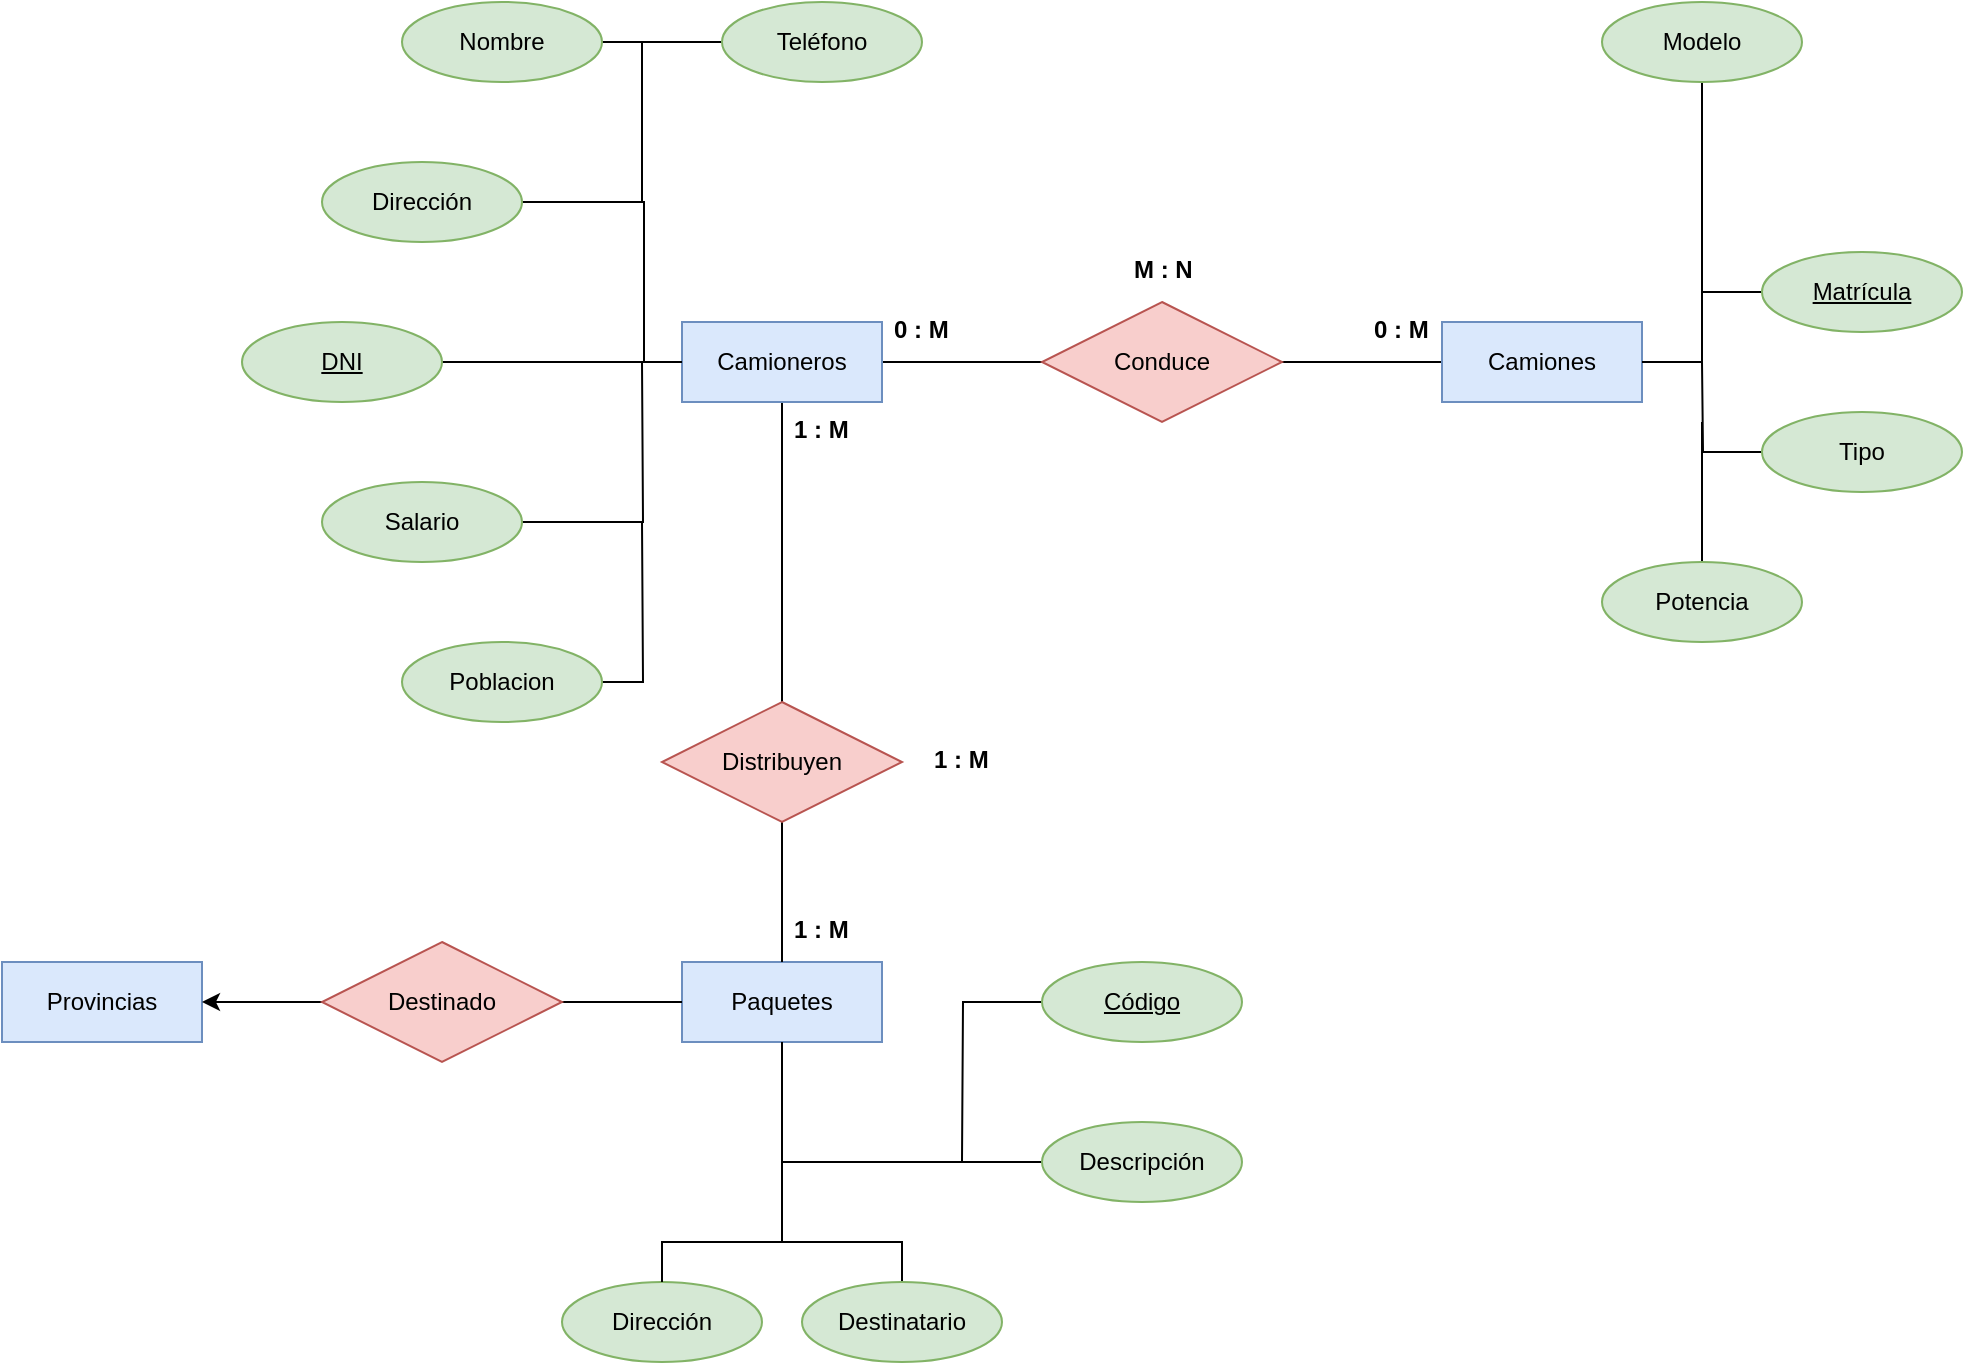 <mxfile version="24.2.3" type="github">
  <diagram name="Página-1" id="A6UTQsXR4WOYyP9YNax3">
    <mxGraphModel dx="1511" dy="433" grid="1" gridSize="10" guides="1" tooltips="1" connect="1" arrows="1" fold="1" page="1" pageScale="1" pageWidth="827" pageHeight="1169" math="0" shadow="0">
      <root>
        <mxCell id="0" />
        <mxCell id="1" parent="0" />
        <mxCell id="DYH44lRPEEH99EMnSpqd-9" value="" style="edgeStyle=orthogonalEdgeStyle;rounded=0;orthogonalLoop=1;jettySize=auto;html=1;endArrow=none;endFill=0;" edge="1" parent="1" source="DYH44lRPEEH99EMnSpqd-3" target="DYH44lRPEEH99EMnSpqd-8">
          <mxGeometry relative="1" as="geometry" />
        </mxCell>
        <mxCell id="DYH44lRPEEH99EMnSpqd-36" style="edgeStyle=orthogonalEdgeStyle;rounded=0;orthogonalLoop=1;jettySize=auto;html=1;entryX=0.5;entryY=0;entryDx=0;entryDy=0;endArrow=none;endFill=0;" edge="1" parent="1" source="DYH44lRPEEH99EMnSpqd-3" target="DYH44lRPEEH99EMnSpqd-35">
          <mxGeometry relative="1" as="geometry" />
        </mxCell>
        <mxCell id="DYH44lRPEEH99EMnSpqd-3" value="Camioneros" style="whiteSpace=wrap;html=1;align=center;fillColor=#dae8fc;strokeColor=#6c8ebf;" vertex="1" parent="1">
          <mxGeometry x="220" y="440" width="100" height="40" as="geometry" />
        </mxCell>
        <mxCell id="DYH44lRPEEH99EMnSpqd-10" value="" style="edgeStyle=orthogonalEdgeStyle;rounded=0;orthogonalLoop=1;jettySize=auto;html=1;endArrow=none;endFill=0;" edge="1" parent="1" source="DYH44lRPEEH99EMnSpqd-4" target="DYH44lRPEEH99EMnSpqd-8">
          <mxGeometry relative="1" as="geometry" />
        </mxCell>
        <mxCell id="DYH44lRPEEH99EMnSpqd-4" value="Camiones" style="whiteSpace=wrap;html=1;align=center;fillColor=#dae8fc;strokeColor=#6c8ebf;" vertex="1" parent="1">
          <mxGeometry x="600" y="440" width="100" height="40" as="geometry" />
        </mxCell>
        <mxCell id="DYH44lRPEEH99EMnSpqd-51" style="edgeStyle=orthogonalEdgeStyle;rounded=0;orthogonalLoop=1;jettySize=auto;html=1;endArrow=none;endFill=0;" edge="1" parent="1" source="DYH44lRPEEH99EMnSpqd-5">
          <mxGeometry relative="1" as="geometry">
            <mxPoint x="270" y="900" as="targetPoint" />
          </mxGeometry>
        </mxCell>
        <mxCell id="DYH44lRPEEH99EMnSpqd-5" value="Paquetes" style="whiteSpace=wrap;html=1;align=center;fillColor=#dae8fc;strokeColor=#6c8ebf;" vertex="1" parent="1">
          <mxGeometry x="220" y="760" width="100" height="40" as="geometry" />
        </mxCell>
        <mxCell id="DYH44lRPEEH99EMnSpqd-6" value="Provincias" style="whiteSpace=wrap;html=1;align=center;fillColor=#dae8fc;strokeColor=#6c8ebf;" vertex="1" parent="1">
          <mxGeometry x="-120" y="760" width="100" height="40" as="geometry" />
        </mxCell>
        <mxCell id="DYH44lRPEEH99EMnSpqd-8" value="Conduce" style="shape=rhombus;perimeter=rhombusPerimeter;whiteSpace=wrap;html=1;align=center;fillColor=#f8cecc;strokeColor=#b85450;" vertex="1" parent="1">
          <mxGeometry x="400" y="430" width="120" height="60" as="geometry" />
        </mxCell>
        <mxCell id="DYH44lRPEEH99EMnSpqd-11" value="M : N" style="text;strokeColor=none;fillColor=none;spacingLeft=4;spacingRight=4;overflow=hidden;rotatable=0;points=[[0,0.5],[1,0.5]];portConstraint=eastwest;fontSize=12;whiteSpace=wrap;html=1;fontStyle=1" vertex="1" parent="1">
          <mxGeometry x="440" y="400" width="40" height="30" as="geometry" />
        </mxCell>
        <mxCell id="DYH44lRPEEH99EMnSpqd-19" style="edgeStyle=orthogonalEdgeStyle;rounded=0;orthogonalLoop=1;jettySize=auto;html=1;entryX=0;entryY=0.5;entryDx=0;entryDy=0;endArrow=none;endFill=0;" edge="1" parent="1" source="DYH44lRPEEH99EMnSpqd-12" target="DYH44lRPEEH99EMnSpqd-13">
          <mxGeometry relative="1" as="geometry" />
        </mxCell>
        <mxCell id="DYH44lRPEEH99EMnSpqd-12" value="Nombre" style="ellipse;whiteSpace=wrap;html=1;align=center;fillColor=#d5e8d4;strokeColor=#82b366;" vertex="1" parent="1">
          <mxGeometry x="80" y="280" width="100" height="40" as="geometry" />
        </mxCell>
        <mxCell id="DYH44lRPEEH99EMnSpqd-13" value="Teléfono" style="ellipse;whiteSpace=wrap;html=1;align=center;fillColor=#d5e8d4;strokeColor=#82b366;" vertex="1" parent="1">
          <mxGeometry x="240" y="280" width="100" height="40" as="geometry" />
        </mxCell>
        <mxCell id="DYH44lRPEEH99EMnSpqd-20" style="edgeStyle=orthogonalEdgeStyle;rounded=0;orthogonalLoop=1;jettySize=auto;html=1;endArrow=none;endFill=0;" edge="1" parent="1" source="DYH44lRPEEH99EMnSpqd-14">
          <mxGeometry relative="1" as="geometry">
            <mxPoint x="200" y="460" as="targetPoint" />
            <Array as="points">
              <mxPoint x="201" y="380" />
              <mxPoint x="201" y="460" />
            </Array>
          </mxGeometry>
        </mxCell>
        <mxCell id="DYH44lRPEEH99EMnSpqd-14" value="Dirección" style="ellipse;whiteSpace=wrap;html=1;align=center;fillColor=#d5e8d4;strokeColor=#82b366;" vertex="1" parent="1">
          <mxGeometry x="40" y="360" width="100" height="40" as="geometry" />
        </mxCell>
        <mxCell id="DYH44lRPEEH99EMnSpqd-21" style="edgeStyle=orthogonalEdgeStyle;rounded=0;orthogonalLoop=1;jettySize=auto;html=1;endArrow=none;endFill=0;" edge="1" parent="1" source="DYH44lRPEEH99EMnSpqd-15">
          <mxGeometry relative="1" as="geometry">
            <mxPoint x="200" y="460" as="targetPoint" />
          </mxGeometry>
        </mxCell>
        <mxCell id="DYH44lRPEEH99EMnSpqd-15" value="Salario" style="ellipse;whiteSpace=wrap;html=1;align=center;fillColor=#d5e8d4;strokeColor=#82b366;" vertex="1" parent="1">
          <mxGeometry x="40" y="520" width="100" height="40" as="geometry" />
        </mxCell>
        <mxCell id="DYH44lRPEEH99EMnSpqd-22" style="edgeStyle=orthogonalEdgeStyle;rounded=0;orthogonalLoop=1;jettySize=auto;html=1;endArrow=none;endFill=0;" edge="1" parent="1" source="DYH44lRPEEH99EMnSpqd-16">
          <mxGeometry relative="1" as="geometry">
            <mxPoint x="200" y="540" as="targetPoint" />
          </mxGeometry>
        </mxCell>
        <mxCell id="DYH44lRPEEH99EMnSpqd-16" value="Poblacion" style="ellipse;whiteSpace=wrap;html=1;align=center;fillColor=#d5e8d4;strokeColor=#82b366;" vertex="1" parent="1">
          <mxGeometry x="80" y="600" width="100" height="40" as="geometry" />
        </mxCell>
        <mxCell id="DYH44lRPEEH99EMnSpqd-18" style="edgeStyle=orthogonalEdgeStyle;rounded=0;orthogonalLoop=1;jettySize=auto;html=1;entryX=0;entryY=0.5;entryDx=0;entryDy=0;endArrow=none;endFill=0;" edge="1" parent="1" source="DYH44lRPEEH99EMnSpqd-17" target="DYH44lRPEEH99EMnSpqd-3">
          <mxGeometry relative="1" as="geometry" />
        </mxCell>
        <mxCell id="DYH44lRPEEH99EMnSpqd-17" value="DNI" style="ellipse;whiteSpace=wrap;html=1;align=center;fontStyle=4;fillColor=#d5e8d4;strokeColor=#82b366;" vertex="1" parent="1">
          <mxGeometry y="440" width="100" height="40" as="geometry" />
        </mxCell>
        <mxCell id="DYH44lRPEEH99EMnSpqd-24" value="" style="endArrow=none;html=1;rounded=0;" edge="1" parent="1">
          <mxGeometry relative="1" as="geometry">
            <mxPoint x="200" y="300" as="sourcePoint" />
            <mxPoint x="200" y="380" as="targetPoint" />
          </mxGeometry>
        </mxCell>
        <mxCell id="DYH44lRPEEH99EMnSpqd-25" value="0 : M" style="text;strokeColor=none;fillColor=none;spacingLeft=4;spacingRight=4;overflow=hidden;rotatable=0;points=[[0,0.5],[1,0.5]];portConstraint=eastwest;fontSize=12;whiteSpace=wrap;html=1;fontStyle=1" vertex="1" parent="1">
          <mxGeometry x="560" y="430" width="40" height="30" as="geometry" />
        </mxCell>
        <mxCell id="DYH44lRPEEH99EMnSpqd-26" value="0 : M" style="text;strokeColor=none;fillColor=none;spacingLeft=4;spacingRight=4;overflow=hidden;rotatable=0;points=[[0,0.5],[1,0.5]];portConstraint=eastwest;fontSize=12;whiteSpace=wrap;html=1;fontStyle=1" vertex="1" parent="1">
          <mxGeometry x="320" y="430" width="40" height="30" as="geometry" />
        </mxCell>
        <mxCell id="DYH44lRPEEH99EMnSpqd-31" style="edgeStyle=orthogonalEdgeStyle;rounded=0;orthogonalLoop=1;jettySize=auto;html=1;entryX=1;entryY=0.5;entryDx=0;entryDy=0;endArrow=none;endFill=0;" edge="1" parent="1" source="DYH44lRPEEH99EMnSpqd-27" target="DYH44lRPEEH99EMnSpqd-4">
          <mxGeometry relative="1" as="geometry" />
        </mxCell>
        <mxCell id="DYH44lRPEEH99EMnSpqd-27" value="Matrícula" style="ellipse;whiteSpace=wrap;html=1;align=center;fontStyle=4;fillColor=#d5e8d4;strokeColor=#82b366;" vertex="1" parent="1">
          <mxGeometry x="760" y="405" width="100" height="40" as="geometry" />
        </mxCell>
        <mxCell id="DYH44lRPEEH99EMnSpqd-33" style="edgeStyle=orthogonalEdgeStyle;rounded=0;orthogonalLoop=1;jettySize=auto;html=1;endArrow=none;endFill=0;" edge="1" parent="1" source="DYH44lRPEEH99EMnSpqd-28">
          <mxGeometry relative="1" as="geometry">
            <mxPoint x="730" y="440" as="targetPoint" />
            <Array as="points">
              <mxPoint x="730" y="420" />
            </Array>
          </mxGeometry>
        </mxCell>
        <mxCell id="DYH44lRPEEH99EMnSpqd-28" value="Modelo" style="ellipse;whiteSpace=wrap;html=1;align=center;fillColor=#d5e8d4;strokeColor=#82b366;" vertex="1" parent="1">
          <mxGeometry x="680" y="280" width="100" height="40" as="geometry" />
        </mxCell>
        <mxCell id="DYH44lRPEEH99EMnSpqd-32" style="edgeStyle=orthogonalEdgeStyle;rounded=0;orthogonalLoop=1;jettySize=auto;html=1;endArrow=none;endFill=0;" edge="1" parent="1" source="DYH44lRPEEH99EMnSpqd-29">
          <mxGeometry relative="1" as="geometry">
            <mxPoint x="730" y="460" as="targetPoint" />
          </mxGeometry>
        </mxCell>
        <mxCell id="DYH44lRPEEH99EMnSpqd-29" value="Tipo" style="ellipse;whiteSpace=wrap;html=1;align=center;fillColor=#d5e8d4;strokeColor=#82b366;" vertex="1" parent="1">
          <mxGeometry x="760" y="485" width="100" height="40" as="geometry" />
        </mxCell>
        <mxCell id="DYH44lRPEEH99EMnSpqd-34" style="edgeStyle=orthogonalEdgeStyle;rounded=0;orthogonalLoop=1;jettySize=auto;html=1;endArrow=none;endFill=0;" edge="1" parent="1" source="DYH44lRPEEH99EMnSpqd-30">
          <mxGeometry relative="1" as="geometry">
            <mxPoint x="730" y="490" as="targetPoint" />
          </mxGeometry>
        </mxCell>
        <mxCell id="DYH44lRPEEH99EMnSpqd-30" value="Potencia" style="ellipse;whiteSpace=wrap;html=1;align=center;fillColor=#d5e8d4;strokeColor=#82b366;" vertex="1" parent="1">
          <mxGeometry x="680" y="560" width="100" height="40" as="geometry" />
        </mxCell>
        <mxCell id="DYH44lRPEEH99EMnSpqd-37" style="edgeStyle=orthogonalEdgeStyle;rounded=0;orthogonalLoop=1;jettySize=auto;html=1;endArrow=none;endFill=0;" edge="1" parent="1" source="DYH44lRPEEH99EMnSpqd-35" target="DYH44lRPEEH99EMnSpqd-5">
          <mxGeometry relative="1" as="geometry" />
        </mxCell>
        <mxCell id="DYH44lRPEEH99EMnSpqd-35" value="Distribuyen" style="shape=rhombus;perimeter=rhombusPerimeter;whiteSpace=wrap;html=1;align=center;fillColor=#f8cecc;strokeColor=#b85450;" vertex="1" parent="1">
          <mxGeometry x="210" y="630" width="120" height="60" as="geometry" />
        </mxCell>
        <mxCell id="DYH44lRPEEH99EMnSpqd-39" value="" style="edgeStyle=orthogonalEdgeStyle;rounded=0;orthogonalLoop=1;jettySize=auto;html=1;endArrow=none;endFill=0;" edge="1" parent="1" source="DYH44lRPEEH99EMnSpqd-38" target="DYH44lRPEEH99EMnSpqd-5">
          <mxGeometry relative="1" as="geometry" />
        </mxCell>
        <mxCell id="DYH44lRPEEH99EMnSpqd-40" value="" style="edgeStyle=orthogonalEdgeStyle;rounded=0;orthogonalLoop=1;jettySize=auto;html=1;" edge="1" parent="1" source="DYH44lRPEEH99EMnSpqd-38" target="DYH44lRPEEH99EMnSpqd-6">
          <mxGeometry relative="1" as="geometry" />
        </mxCell>
        <mxCell id="DYH44lRPEEH99EMnSpqd-38" value="Destinado" style="shape=rhombus;perimeter=rhombusPerimeter;whiteSpace=wrap;html=1;align=center;fillColor=#f8cecc;strokeColor=#b85450;" vertex="1" parent="1">
          <mxGeometry x="40" y="750" width="120" height="60" as="geometry" />
        </mxCell>
        <mxCell id="DYH44lRPEEH99EMnSpqd-41" value="1 : M" style="text;strokeColor=none;fillColor=none;spacingLeft=4;spacingRight=4;overflow=hidden;rotatable=0;points=[[0,0.5],[1,0.5]];portConstraint=eastwest;fontSize=12;whiteSpace=wrap;html=1;fontStyle=1" vertex="1" parent="1">
          <mxGeometry x="340" y="645" width="40" height="30" as="geometry" />
        </mxCell>
        <mxCell id="DYH44lRPEEH99EMnSpqd-42" value="1 : M" style="text;strokeColor=none;fillColor=none;spacingLeft=4;spacingRight=4;overflow=hidden;rotatable=0;points=[[0,0.5],[1,0.5]];portConstraint=eastwest;fontSize=12;whiteSpace=wrap;html=1;fontStyle=1" vertex="1" parent="1">
          <mxGeometry x="270" y="480" width="40" height="30" as="geometry" />
        </mxCell>
        <mxCell id="DYH44lRPEEH99EMnSpqd-43" value="1 : M" style="text;strokeColor=none;fillColor=none;spacingLeft=4;spacingRight=4;overflow=hidden;rotatable=0;points=[[0,0.5],[1,0.5]];portConstraint=eastwest;fontSize=12;whiteSpace=wrap;html=1;fontStyle=1" vertex="1" parent="1">
          <mxGeometry x="270" y="730" width="40" height="30" as="geometry" />
        </mxCell>
        <mxCell id="DYH44lRPEEH99EMnSpqd-52" style="edgeStyle=orthogonalEdgeStyle;rounded=0;orthogonalLoop=1;jettySize=auto;html=1;endArrow=none;endFill=0;" edge="1" parent="1" source="DYH44lRPEEH99EMnSpqd-44">
          <mxGeometry relative="1" as="geometry">
            <mxPoint x="360" y="860" as="targetPoint" />
          </mxGeometry>
        </mxCell>
        <mxCell id="DYH44lRPEEH99EMnSpqd-44" value="Código" style="ellipse;whiteSpace=wrap;html=1;align=center;fontStyle=4;fillColor=#d5e8d4;strokeColor=#82b366;" vertex="1" parent="1">
          <mxGeometry x="400" y="760" width="100" height="40" as="geometry" />
        </mxCell>
        <mxCell id="DYH44lRPEEH99EMnSpqd-49" style="edgeStyle=orthogonalEdgeStyle;rounded=0;orthogonalLoop=1;jettySize=auto;html=1;entryX=0.5;entryY=1;entryDx=0;entryDy=0;endArrow=none;endFill=0;" edge="1" parent="1" source="DYH44lRPEEH99EMnSpqd-45" target="DYH44lRPEEH99EMnSpqd-5">
          <mxGeometry relative="1" as="geometry" />
        </mxCell>
        <mxCell id="DYH44lRPEEH99EMnSpqd-45" value="Descripción" style="ellipse;whiteSpace=wrap;html=1;align=center;fillColor=#d5e8d4;strokeColor=#82b366;" vertex="1" parent="1">
          <mxGeometry x="400" y="840" width="100" height="40" as="geometry" />
        </mxCell>
        <mxCell id="DYH44lRPEEH99EMnSpqd-46" value="Dirección" style="ellipse;whiteSpace=wrap;html=1;align=center;fillColor=#d5e8d4;strokeColor=#82b366;" vertex="1" parent="1">
          <mxGeometry x="160" y="920" width="100" height="40" as="geometry" />
        </mxCell>
        <mxCell id="DYH44lRPEEH99EMnSpqd-50" style="edgeStyle=orthogonalEdgeStyle;rounded=0;orthogonalLoop=1;jettySize=auto;html=1;entryX=0.5;entryY=0;entryDx=0;entryDy=0;exitX=0.5;exitY=0;exitDx=0;exitDy=0;endArrow=none;endFill=0;" edge="1" parent="1" source="DYH44lRPEEH99EMnSpqd-47" target="DYH44lRPEEH99EMnSpqd-46">
          <mxGeometry relative="1" as="geometry" />
        </mxCell>
        <mxCell id="DYH44lRPEEH99EMnSpqd-47" value="Destinatario" style="ellipse;whiteSpace=wrap;html=1;align=center;fillColor=#d5e8d4;strokeColor=#82b366;" vertex="1" parent="1">
          <mxGeometry x="280" y="920" width="100" height="40" as="geometry" />
        </mxCell>
      </root>
    </mxGraphModel>
  </diagram>
</mxfile>
